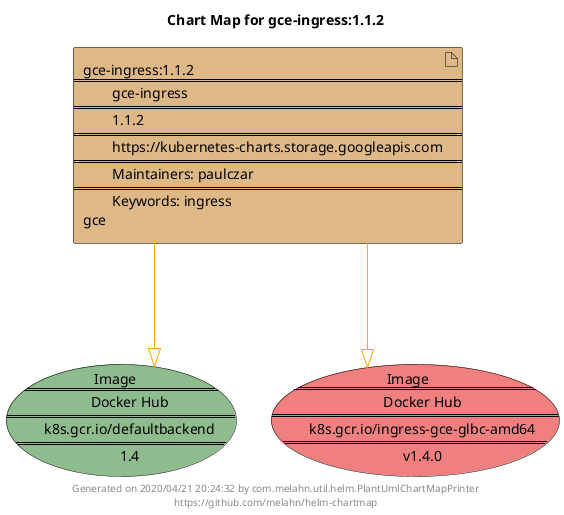 @startuml
skinparam linetype ortho
skinparam backgroundColor white
skinparam usecaseBorderColor black
skinparam usecaseArrowColor LightSlateGray
skinparam artifactBorderColor black
skinparam artifactArrowColor LightSlateGray

title Chart Map for gce-ingress:1.1.2

'There is one referenced Helm Chart
artifact "gce-ingress:1.1.2\n====\n\tgce-ingress\n====\n\t1.1.2\n====\n\thttps://kubernetes-charts.storage.googleapis.com\n====\n\tMaintainers: paulczar\n====\n\tKeywords: ingress\ngce" as gce_ingress_1_1_2 #BurlyWood

'There are 2 referenced Docker Images
usecase "Image\n====\n\tDocker Hub\n====\n\tk8s.gcr.io/defaultbackend\n====\n\t1.4" as k8s_gcr_io_defaultbackend_1_4 #DarkSeaGreen
usecase "Image\n====\n\tDocker Hub\n====\n\tk8s.gcr.io/ingress-gce-glbc-amd64\n====\n\tv1.4.0" as k8s_gcr_io_ingress_gce_glbc_amd64_v1_4_0 #LightCoral

'Chart Dependencies
gce_ingress_1_1_2--[#orange]-|>k8s_gcr_io_ingress_gce_glbc_amd64_v1_4_0
gce_ingress_1_1_2--[#orange]-|>k8s_gcr_io_defaultbackend_1_4

center footer Generated on 2020/04/21 20:24:32 by com.melahn.util.helm.PlantUmlChartMapPrinter\nhttps://github.com/melahn/helm-chartmap
@enduml
